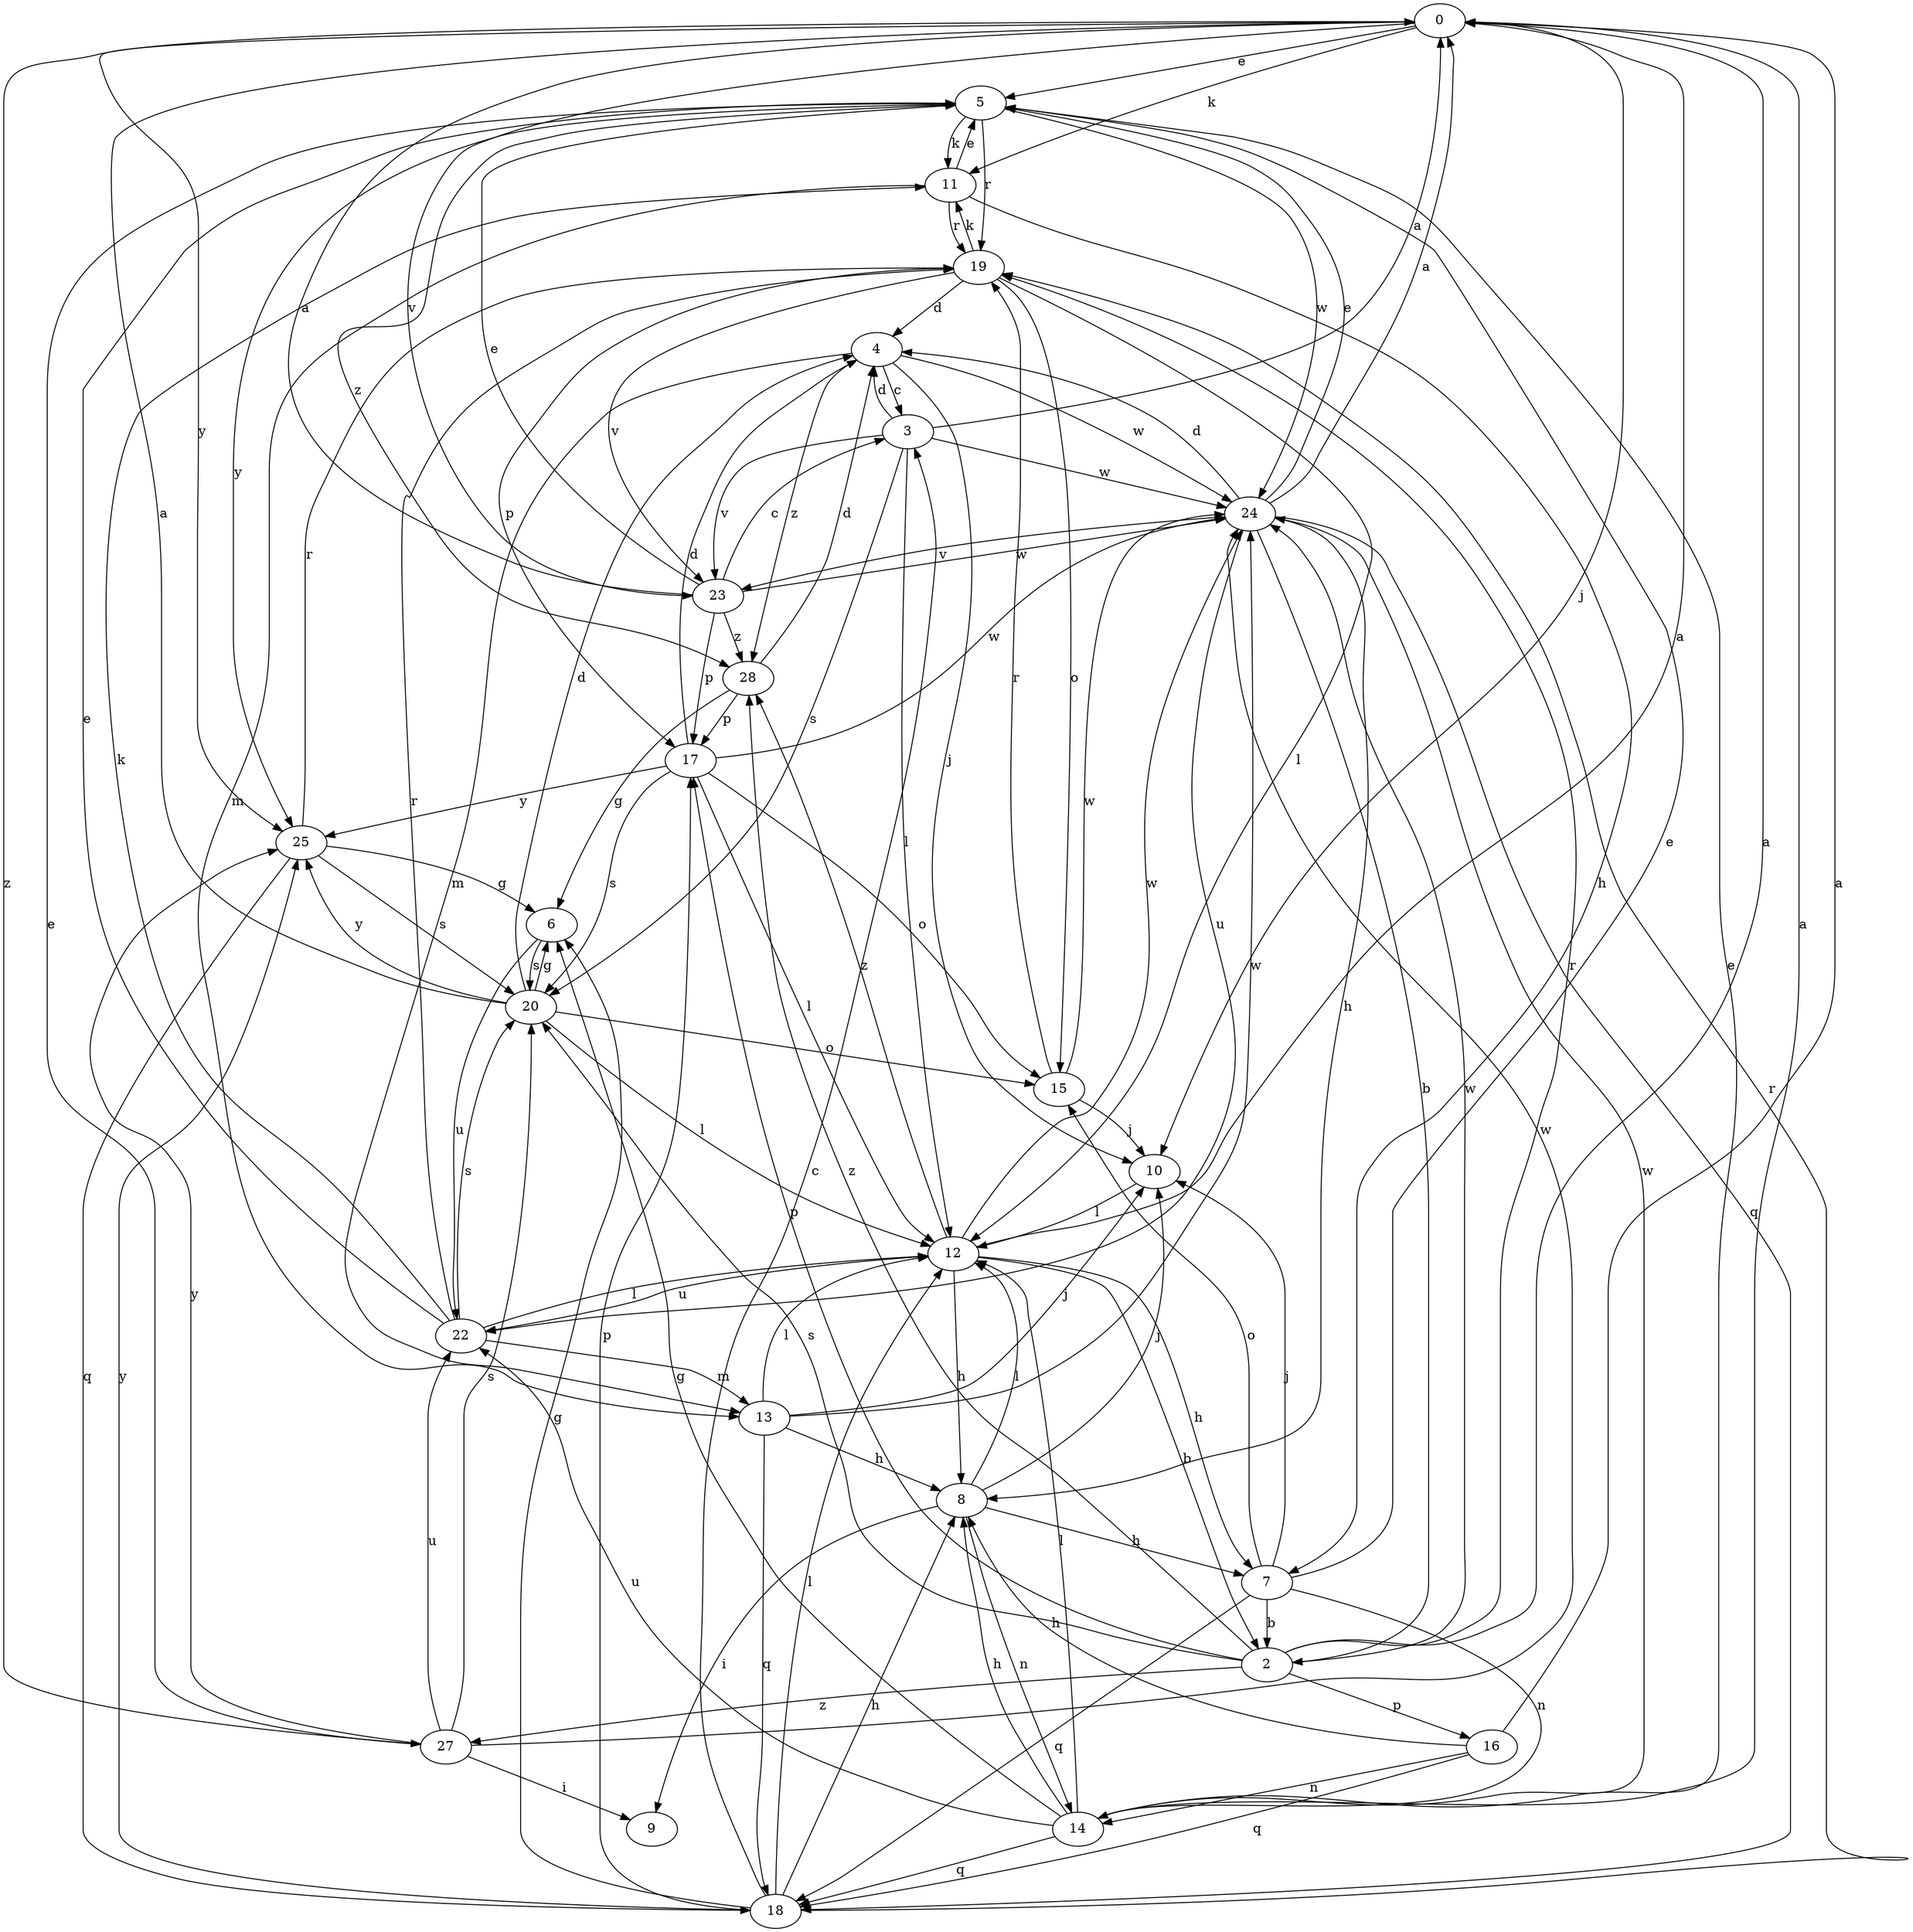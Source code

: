 strict digraph  {
0;
2;
3;
4;
5;
6;
7;
8;
9;
10;
11;
12;
13;
14;
15;
16;
17;
18;
19;
20;
22;
23;
24;
25;
27;
28;
0 -> 5  [label=e];
0 -> 10  [label=j];
0 -> 11  [label=k];
0 -> 23  [label=v];
0 -> 25  [label=y];
0 -> 27  [label=z];
2 -> 0  [label=a];
2 -> 16  [label=p];
2 -> 17  [label=p];
2 -> 19  [label=r];
2 -> 20  [label=s];
2 -> 24  [label=w];
2 -> 27  [label=z];
2 -> 28  [label=z];
3 -> 0  [label=a];
3 -> 4  [label=d];
3 -> 12  [label=l];
3 -> 20  [label=s];
3 -> 23  [label=v];
3 -> 24  [label=w];
4 -> 3  [label=c];
4 -> 10  [label=j];
4 -> 13  [label=m];
4 -> 24  [label=w];
4 -> 28  [label=z];
5 -> 11  [label=k];
5 -> 19  [label=r];
5 -> 24  [label=w];
5 -> 25  [label=y];
5 -> 28  [label=z];
6 -> 20  [label=s];
6 -> 22  [label=u];
7 -> 2  [label=b];
7 -> 5  [label=e];
7 -> 10  [label=j];
7 -> 14  [label=n];
7 -> 15  [label=o];
7 -> 18  [label=q];
8 -> 7  [label=h];
8 -> 9  [label=i];
8 -> 10  [label=j];
8 -> 12  [label=l];
8 -> 14  [label=n];
10 -> 12  [label=l];
11 -> 5  [label=e];
11 -> 7  [label=h];
11 -> 13  [label=m];
11 -> 19  [label=r];
12 -> 0  [label=a];
12 -> 2  [label=b];
12 -> 7  [label=h];
12 -> 8  [label=h];
12 -> 22  [label=u];
12 -> 24  [label=w];
12 -> 28  [label=z];
13 -> 8  [label=h];
13 -> 10  [label=j];
13 -> 12  [label=l];
13 -> 18  [label=q];
13 -> 24  [label=w];
14 -> 0  [label=a];
14 -> 5  [label=e];
14 -> 6  [label=g];
14 -> 8  [label=h];
14 -> 12  [label=l];
14 -> 18  [label=q];
14 -> 22  [label=u];
14 -> 24  [label=w];
15 -> 10  [label=j];
15 -> 19  [label=r];
15 -> 24  [label=w];
16 -> 0  [label=a];
16 -> 8  [label=h];
16 -> 14  [label=n];
16 -> 18  [label=q];
17 -> 4  [label=d];
17 -> 12  [label=l];
17 -> 15  [label=o];
17 -> 20  [label=s];
17 -> 24  [label=w];
17 -> 25  [label=y];
18 -> 3  [label=c];
18 -> 6  [label=g];
18 -> 8  [label=h];
18 -> 12  [label=l];
18 -> 17  [label=p];
18 -> 19  [label=r];
18 -> 25  [label=y];
19 -> 4  [label=d];
19 -> 11  [label=k];
19 -> 12  [label=l];
19 -> 15  [label=o];
19 -> 17  [label=p];
19 -> 23  [label=v];
20 -> 0  [label=a];
20 -> 4  [label=d];
20 -> 6  [label=g];
20 -> 12  [label=l];
20 -> 15  [label=o];
20 -> 25  [label=y];
22 -> 5  [label=e];
22 -> 11  [label=k];
22 -> 12  [label=l];
22 -> 13  [label=m];
22 -> 19  [label=r];
22 -> 20  [label=s];
23 -> 0  [label=a];
23 -> 3  [label=c];
23 -> 5  [label=e];
23 -> 17  [label=p];
23 -> 24  [label=w];
23 -> 28  [label=z];
24 -> 0  [label=a];
24 -> 2  [label=b];
24 -> 4  [label=d];
24 -> 5  [label=e];
24 -> 8  [label=h];
24 -> 18  [label=q];
24 -> 22  [label=u];
24 -> 23  [label=v];
25 -> 6  [label=g];
25 -> 18  [label=q];
25 -> 19  [label=r];
25 -> 20  [label=s];
27 -> 5  [label=e];
27 -> 9  [label=i];
27 -> 20  [label=s];
27 -> 22  [label=u];
27 -> 24  [label=w];
27 -> 25  [label=y];
28 -> 4  [label=d];
28 -> 6  [label=g];
28 -> 17  [label=p];
}

